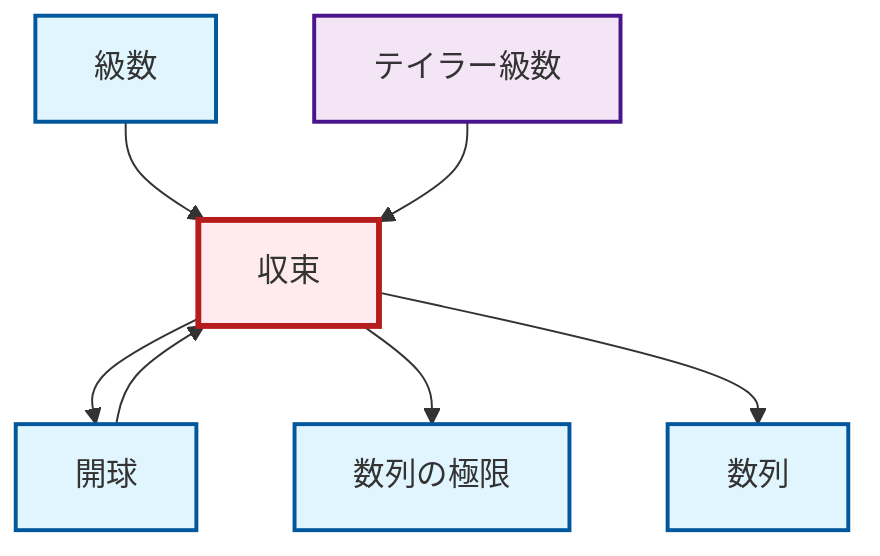 graph TD
    classDef definition fill:#e1f5fe,stroke:#01579b,stroke-width:2px
    classDef theorem fill:#f3e5f5,stroke:#4a148c,stroke-width:2px
    classDef axiom fill:#fff3e0,stroke:#e65100,stroke-width:2px
    classDef example fill:#e8f5e9,stroke:#1b5e20,stroke-width:2px
    classDef current fill:#ffebee,stroke:#b71c1c,stroke-width:3px
    def-limit["数列の極限"]:::definition
    def-series["級数"]:::definition
    thm-taylor-series["テイラー級数"]:::theorem
    def-open-ball["開球"]:::definition
    def-convergence["収束"]:::definition
    def-sequence["数列"]:::definition
    def-convergence --> def-open-ball
    def-convergence --> def-limit
    def-convergence --> def-sequence
    def-open-ball --> def-convergence
    def-series --> def-convergence
    thm-taylor-series --> def-convergence
    class def-convergence current